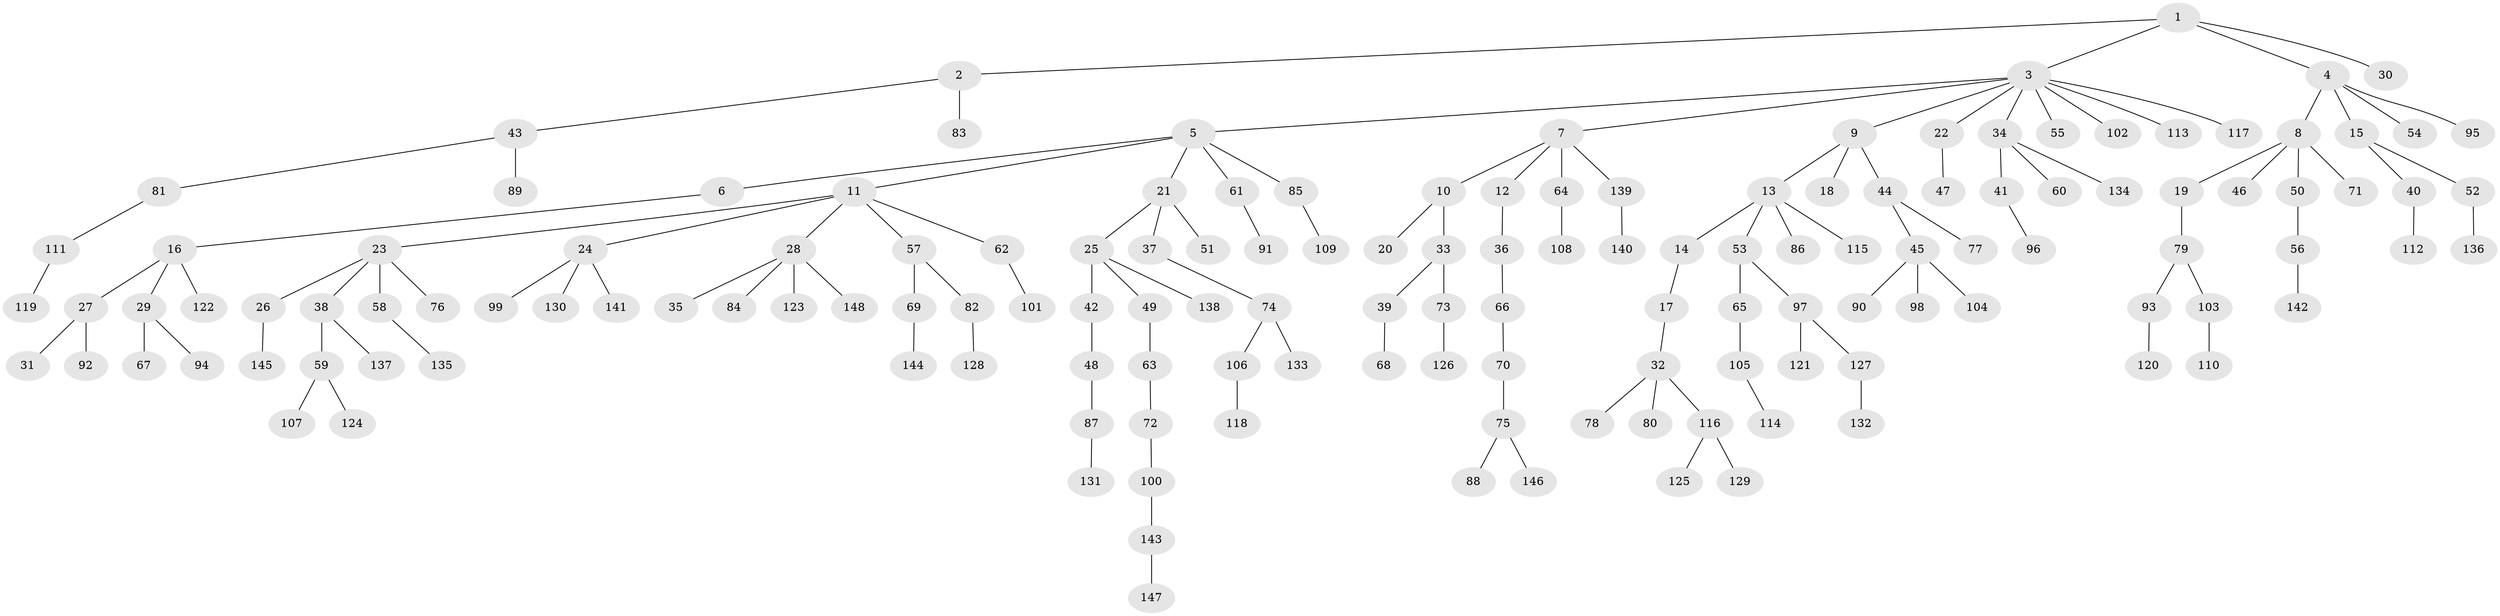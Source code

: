 // Generated by graph-tools (version 1.1) at 2025/11/02/27/25 16:11:25]
// undirected, 148 vertices, 147 edges
graph export_dot {
graph [start="1"]
  node [color=gray90,style=filled];
  1;
  2;
  3;
  4;
  5;
  6;
  7;
  8;
  9;
  10;
  11;
  12;
  13;
  14;
  15;
  16;
  17;
  18;
  19;
  20;
  21;
  22;
  23;
  24;
  25;
  26;
  27;
  28;
  29;
  30;
  31;
  32;
  33;
  34;
  35;
  36;
  37;
  38;
  39;
  40;
  41;
  42;
  43;
  44;
  45;
  46;
  47;
  48;
  49;
  50;
  51;
  52;
  53;
  54;
  55;
  56;
  57;
  58;
  59;
  60;
  61;
  62;
  63;
  64;
  65;
  66;
  67;
  68;
  69;
  70;
  71;
  72;
  73;
  74;
  75;
  76;
  77;
  78;
  79;
  80;
  81;
  82;
  83;
  84;
  85;
  86;
  87;
  88;
  89;
  90;
  91;
  92;
  93;
  94;
  95;
  96;
  97;
  98;
  99;
  100;
  101;
  102;
  103;
  104;
  105;
  106;
  107;
  108;
  109;
  110;
  111;
  112;
  113;
  114;
  115;
  116;
  117;
  118;
  119;
  120;
  121;
  122;
  123;
  124;
  125;
  126;
  127;
  128;
  129;
  130;
  131;
  132;
  133;
  134;
  135;
  136;
  137;
  138;
  139;
  140;
  141;
  142;
  143;
  144;
  145;
  146;
  147;
  148;
  1 -- 2;
  1 -- 3;
  1 -- 4;
  1 -- 30;
  2 -- 43;
  2 -- 83;
  3 -- 5;
  3 -- 7;
  3 -- 9;
  3 -- 22;
  3 -- 34;
  3 -- 55;
  3 -- 102;
  3 -- 113;
  3 -- 117;
  4 -- 8;
  4 -- 15;
  4 -- 54;
  4 -- 95;
  5 -- 6;
  5 -- 11;
  5 -- 21;
  5 -- 61;
  5 -- 85;
  6 -- 16;
  7 -- 10;
  7 -- 12;
  7 -- 64;
  7 -- 139;
  8 -- 19;
  8 -- 46;
  8 -- 50;
  8 -- 71;
  9 -- 13;
  9 -- 18;
  9 -- 44;
  10 -- 20;
  10 -- 33;
  11 -- 23;
  11 -- 24;
  11 -- 28;
  11 -- 57;
  11 -- 62;
  12 -- 36;
  13 -- 14;
  13 -- 53;
  13 -- 86;
  13 -- 115;
  14 -- 17;
  15 -- 40;
  15 -- 52;
  16 -- 27;
  16 -- 29;
  16 -- 122;
  17 -- 32;
  19 -- 79;
  21 -- 25;
  21 -- 37;
  21 -- 51;
  22 -- 47;
  23 -- 26;
  23 -- 38;
  23 -- 58;
  23 -- 76;
  24 -- 99;
  24 -- 130;
  24 -- 141;
  25 -- 42;
  25 -- 49;
  25 -- 138;
  26 -- 145;
  27 -- 31;
  27 -- 92;
  28 -- 35;
  28 -- 84;
  28 -- 123;
  28 -- 148;
  29 -- 67;
  29 -- 94;
  32 -- 78;
  32 -- 80;
  32 -- 116;
  33 -- 39;
  33 -- 73;
  34 -- 41;
  34 -- 60;
  34 -- 134;
  36 -- 66;
  37 -- 74;
  38 -- 59;
  38 -- 137;
  39 -- 68;
  40 -- 112;
  41 -- 96;
  42 -- 48;
  43 -- 81;
  43 -- 89;
  44 -- 45;
  44 -- 77;
  45 -- 90;
  45 -- 98;
  45 -- 104;
  48 -- 87;
  49 -- 63;
  50 -- 56;
  52 -- 136;
  53 -- 65;
  53 -- 97;
  56 -- 142;
  57 -- 69;
  57 -- 82;
  58 -- 135;
  59 -- 107;
  59 -- 124;
  61 -- 91;
  62 -- 101;
  63 -- 72;
  64 -- 108;
  65 -- 105;
  66 -- 70;
  69 -- 144;
  70 -- 75;
  72 -- 100;
  73 -- 126;
  74 -- 106;
  74 -- 133;
  75 -- 88;
  75 -- 146;
  79 -- 93;
  79 -- 103;
  81 -- 111;
  82 -- 128;
  85 -- 109;
  87 -- 131;
  93 -- 120;
  97 -- 121;
  97 -- 127;
  100 -- 143;
  103 -- 110;
  105 -- 114;
  106 -- 118;
  111 -- 119;
  116 -- 125;
  116 -- 129;
  127 -- 132;
  139 -- 140;
  143 -- 147;
}
